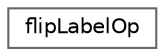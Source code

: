 digraph "Graphical Class Hierarchy"
{
 // LATEX_PDF_SIZE
  bgcolor="transparent";
  edge [fontname=Helvetica,fontsize=10,labelfontname=Helvetica,labelfontsize=10];
  node [fontname=Helvetica,fontsize=10,shape=box,height=0.2,width=0.4];
  rankdir="LR";
  Node0 [id="Node000000",label="flipLabelOp",height=0.2,width=0.4,color="grey40", fillcolor="white", style="filled",URL="$structFoam_1_1flipLabelOp.html",tooltip=" "];
}
